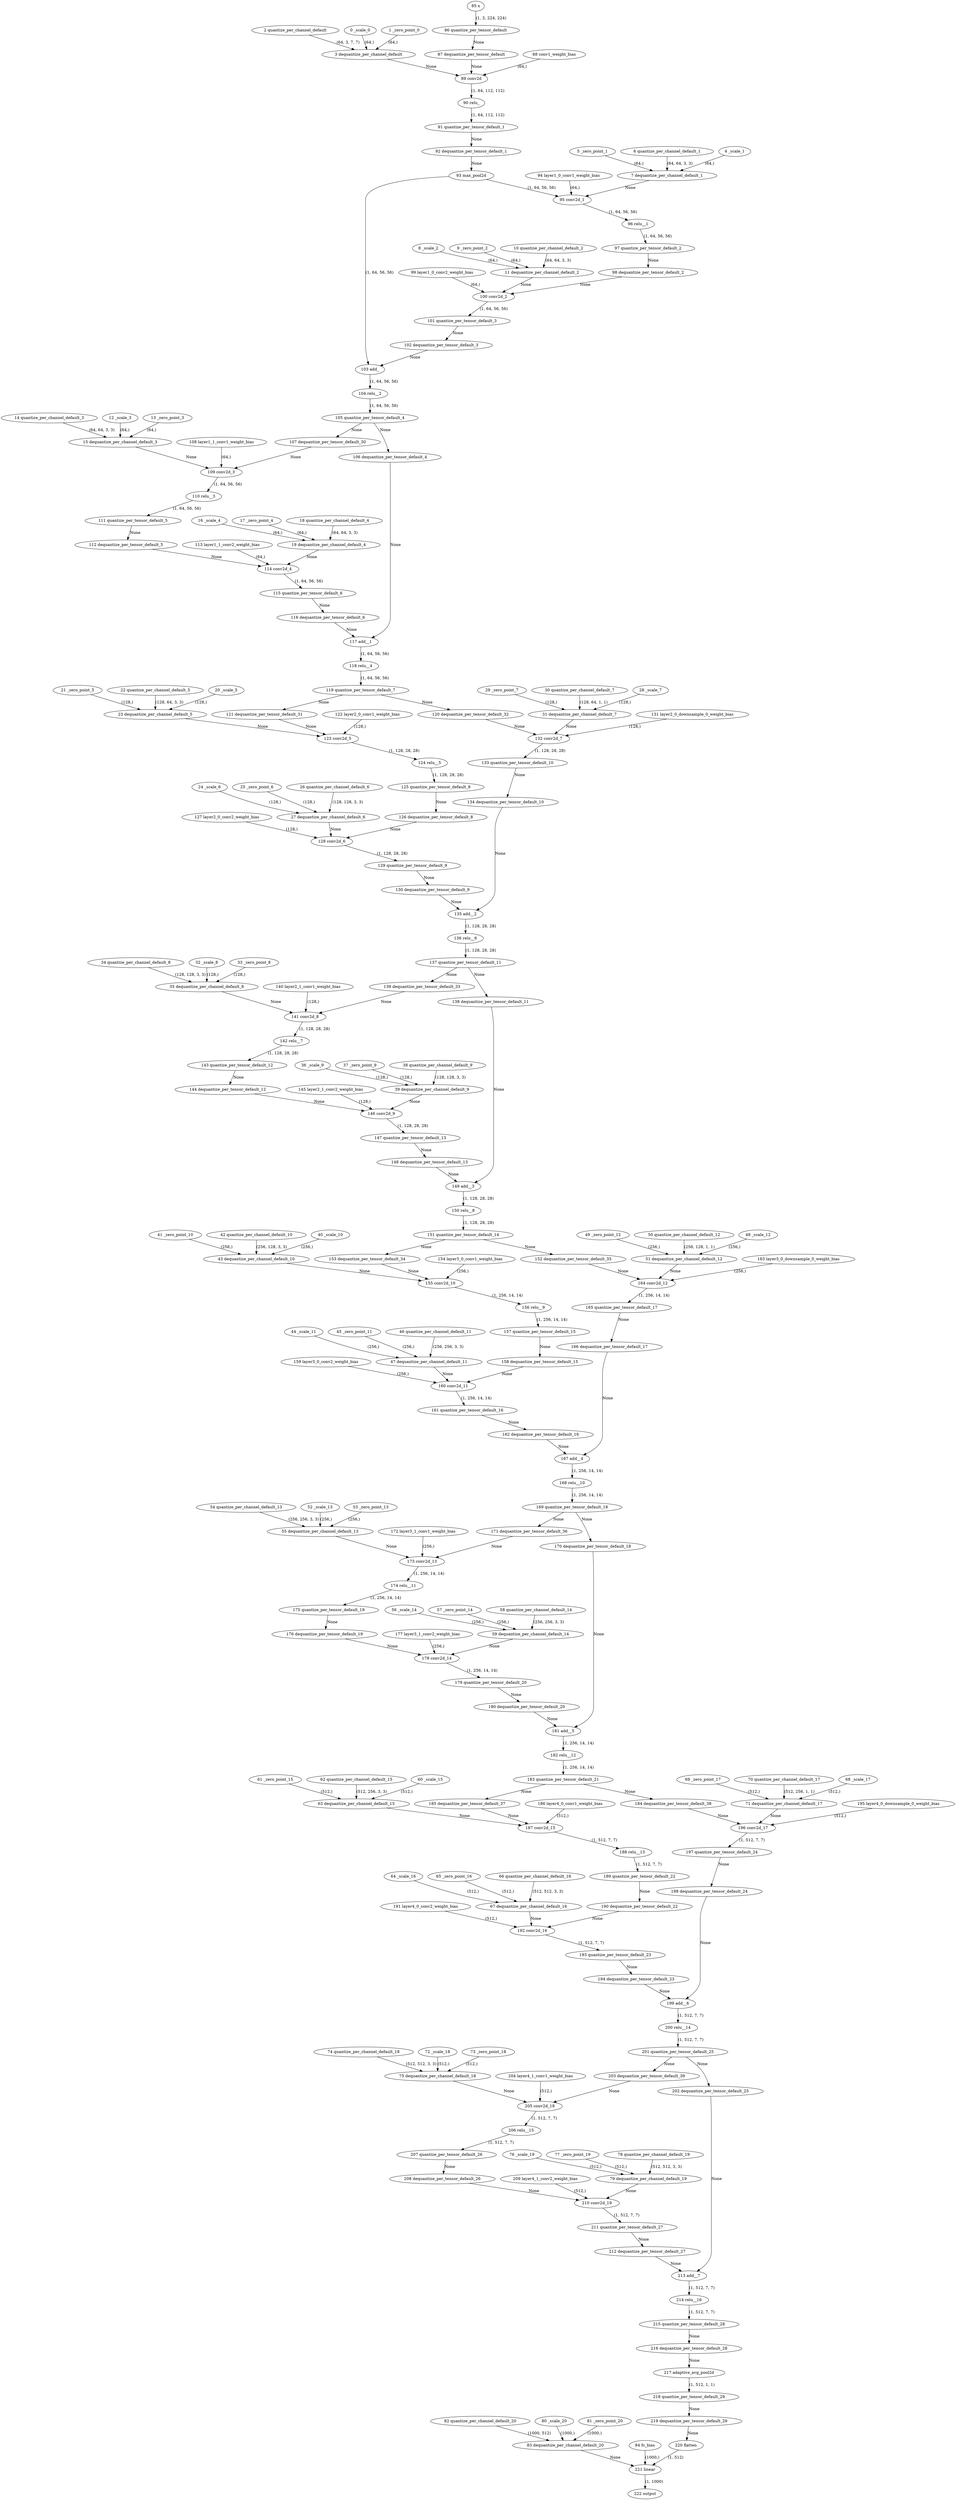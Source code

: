 strict digraph {
"0 _scale_0" [id=0, type="get_attr"];
"1 _zero_point_0" [id=1, type="get_attr"];
"2 quantize_per_channel_default" [id=2, type="get_attr"];
"3 dequantize_per_channel_default" [id=3, type="dequantize_per_channel"];
"4 _scale_1" [id=4, type="get_attr"];
"5 _zero_point_1" [id=5, type="get_attr"];
"6 quantize_per_channel_default_1" [id=6, type="get_attr"];
"7 dequantize_per_channel_default_1" [id=7, type="dequantize_per_channel"];
"8 _scale_2" [id=8, type="get_attr"];
"9 _zero_point_2" [id=9, type="get_attr"];
"10 quantize_per_channel_default_2" [id=10, type="get_attr"];
"11 dequantize_per_channel_default_2" [id=11, type="dequantize_per_channel"];
"12 _scale_3" [id=12, type="get_attr"];
"13 _zero_point_3" [id=13, type="get_attr"];
"14 quantize_per_channel_default_3" [id=14, type="get_attr"];
"15 dequantize_per_channel_default_3" [id=15, type="dequantize_per_channel"];
"16 _scale_4" [id=16, type="get_attr"];
"17 _zero_point_4" [id=17, type="get_attr"];
"18 quantize_per_channel_default_4" [id=18, type="get_attr"];
"19 dequantize_per_channel_default_4" [id=19, type="dequantize_per_channel"];
"20 _scale_5" [id=20, type="get_attr"];
"21 _zero_point_5" [id=21, type="get_attr"];
"22 quantize_per_channel_default_5" [id=22, type="get_attr"];
"23 dequantize_per_channel_default_5" [id=23, type="dequantize_per_channel"];
"24 _scale_6" [id=24, type="get_attr"];
"25 _zero_point_6" [id=25, type="get_attr"];
"26 quantize_per_channel_default_6" [id=26, type="get_attr"];
"27 dequantize_per_channel_default_6" [id=27, type="dequantize_per_channel"];
"28 _scale_7" [id=28, type="get_attr"];
"29 _zero_point_7" [id=29, type="get_attr"];
"30 quantize_per_channel_default_7" [id=30, type="get_attr"];
"31 dequantize_per_channel_default_7" [id=31, type="dequantize_per_channel"];
"32 _scale_8" [id=32, type="get_attr"];
"33 _zero_point_8" [id=33, type="get_attr"];
"34 quantize_per_channel_default_8" [id=34, type="get_attr"];
"35 dequantize_per_channel_default_8" [id=35, type="dequantize_per_channel"];
"36 _scale_9" [id=36, type="get_attr"];
"37 _zero_point_9" [id=37, type="get_attr"];
"38 quantize_per_channel_default_9" [id=38, type="get_attr"];
"39 dequantize_per_channel_default_9" [id=39, type="dequantize_per_channel"];
"40 _scale_10" [id=40, type="get_attr"];
"41 _zero_point_10" [id=41, type="get_attr"];
"42 quantize_per_channel_default_10" [id=42, type="get_attr"];
"43 dequantize_per_channel_default_10" [id=43, type="dequantize_per_channel"];
"44 _scale_11" [id=44, type="get_attr"];
"45 _zero_point_11" [id=45, type="get_attr"];
"46 quantize_per_channel_default_11" [id=46, type="get_attr"];
"47 dequantize_per_channel_default_11" [id=47, type="dequantize_per_channel"];
"48 _scale_12" [id=48, type="get_attr"];
"49 _zero_point_12" [id=49, type="get_attr"];
"50 quantize_per_channel_default_12" [id=50, type="get_attr"];
"51 dequantize_per_channel_default_12" [id=51, type="dequantize_per_channel"];
"52 _scale_13" [id=52, type="get_attr"];
"53 _zero_point_13" [id=53, type="get_attr"];
"54 quantize_per_channel_default_13" [id=54, type="get_attr"];
"55 dequantize_per_channel_default_13" [id=55, type="dequantize_per_channel"];
"56 _scale_14" [id=56, type="get_attr"];
"57 _zero_point_14" [id=57, type="get_attr"];
"58 quantize_per_channel_default_14" [id=58, type="get_attr"];
"59 dequantize_per_channel_default_14" [id=59, type="dequantize_per_channel"];
"60 _scale_15" [id=60, type="get_attr"];
"61 _zero_point_15" [id=61, type="get_attr"];
"62 quantize_per_channel_default_15" [id=62, type="get_attr"];
"63 dequantize_per_channel_default_15" [id=63, type="dequantize_per_channel"];
"64 _scale_16" [id=64, type="get_attr"];
"65 _zero_point_16" [id=65, type="get_attr"];
"66 quantize_per_channel_default_16" [id=66, type="get_attr"];
"67 dequantize_per_channel_default_16" [id=67, type="dequantize_per_channel"];
"68 _scale_17" [id=68, type="get_attr"];
"69 _zero_point_17" [id=69, type="get_attr"];
"70 quantize_per_channel_default_17" [id=70, type="get_attr"];
"71 dequantize_per_channel_default_17" [id=71, type="dequantize_per_channel"];
"72 _scale_18" [id=72, type="get_attr"];
"73 _zero_point_18" [id=73, type="get_attr"];
"74 quantize_per_channel_default_18" [id=74, type="get_attr"];
"75 dequantize_per_channel_default_18" [id=75, type="dequantize_per_channel"];
"76 _scale_19" [id=76, type="get_attr"];
"77 _zero_point_19" [id=77, type="get_attr"];
"78 quantize_per_channel_default_19" [id=78, type="get_attr"];
"79 dequantize_per_channel_default_19" [id=79, type="dequantize_per_channel"];
"80 _scale_20" [id=80, type="get_attr"];
"81 _zero_point_20" [id=81, type="get_attr"];
"82 quantize_per_channel_default_20" [id=82, type="get_attr"];
"83 dequantize_per_channel_default_20" [id=83, type="dequantize_per_channel"];
"84 fc_bias" [id=84, type="get_attr"];
"85 x" [id=85, type=input];
"86 quantize_per_tensor_default" [id=86, type="quantize_per_tensor"];
"87 dequantize_per_tensor_default" [id=87, type="dequantize_per_tensor"];
"88 conv1_weight_bias" [id=88, type="get_attr"];
"89 conv2d" [id=89, type=conv2d];
"90 relu_" [id=90, type="relu_"];
"91 quantize_per_tensor_default_1" [id=91, type="quantize_per_tensor"];
"92 dequantize_per_tensor_default_1" [id=92, type="dequantize_per_tensor"];
"93 max_pool2d" [id=93, type="max_pool2d"];
"94 layer1_0_conv1_weight_bias" [id=94, type="get_attr"];
"95 conv2d_1" [id=95, type=conv2d];
"96 relu__1" [id=96, type="relu_"];
"97 quantize_per_tensor_default_2" [id=97, type="quantize_per_tensor"];
"98 dequantize_per_tensor_default_2" [id=98, type="dequantize_per_tensor"];
"99 layer1_0_conv2_weight_bias" [id=99, type="get_attr"];
"100 conv2d_2" [id=100, type=conv2d];
"101 quantize_per_tensor_default_3" [id=101, type="quantize_per_tensor"];
"102 dequantize_per_tensor_default_3" [id=102, type="dequantize_per_tensor"];
"103 add_" [id=103, type="add_"];
"104 relu__2" [id=104, type="relu_"];
"105 quantize_per_tensor_default_4" [id=105, type="quantize_per_tensor"];
"106 dequantize_per_tensor_default_4" [id=106, type="dequantize_per_tensor"];
"107 dequantize_per_tensor_default_30" [id=107, type="dequantize_per_tensor"];
"108 layer1_1_conv1_weight_bias" [id=108, type="get_attr"];
"109 conv2d_3" [id=109, type=conv2d];
"110 relu__3" [id=110, type="relu_"];
"111 quantize_per_tensor_default_5" [id=111, type="quantize_per_tensor"];
"112 dequantize_per_tensor_default_5" [id=112, type="dequantize_per_tensor"];
"113 layer1_1_conv2_weight_bias" [id=113, type="get_attr"];
"114 conv2d_4" [id=114, type=conv2d];
"115 quantize_per_tensor_default_6" [id=115, type="quantize_per_tensor"];
"116 dequantize_per_tensor_default_6" [id=116, type="dequantize_per_tensor"];
"117 add__1" [id=117, type="add_"];
"118 relu__4" [id=118, type="relu_"];
"119 quantize_per_tensor_default_7" [id=119, type="quantize_per_tensor"];
"120 dequantize_per_tensor_default_32" [id=120, type="dequantize_per_tensor"];
"121 dequantize_per_tensor_default_31" [id=121, type="dequantize_per_tensor"];
"122 layer2_0_conv1_weight_bias" [id=122, type="get_attr"];
"123 conv2d_5" [id=123, type=conv2d];
"124 relu__5" [id=124, type="relu_"];
"125 quantize_per_tensor_default_8" [id=125, type="quantize_per_tensor"];
"126 dequantize_per_tensor_default_8" [id=126, type="dequantize_per_tensor"];
"127 layer2_0_conv2_weight_bias" [id=127, type="get_attr"];
"128 conv2d_6" [id=128, type=conv2d];
"129 quantize_per_tensor_default_9" [id=129, type="quantize_per_tensor"];
"130 dequantize_per_tensor_default_9" [id=130, type="dequantize_per_tensor"];
"131 layer2_0_downsample_0_weight_bias" [id=131, type="get_attr"];
"132 conv2d_7" [id=132, type=conv2d];
"133 quantize_per_tensor_default_10" [id=133, type="quantize_per_tensor"];
"134 dequantize_per_tensor_default_10" [id=134, type="dequantize_per_tensor"];
"135 add__2" [id=135, type="add_"];
"136 relu__6" [id=136, type="relu_"];
"137 quantize_per_tensor_default_11" [id=137, type="quantize_per_tensor"];
"138 dequantize_per_tensor_default_11" [id=138, type="dequantize_per_tensor"];
"139 dequantize_per_tensor_default_33" [id=139, type="dequantize_per_tensor"];
"140 layer2_1_conv1_weight_bias" [id=140, type="get_attr"];
"141 conv2d_8" [id=141, type=conv2d];
"142 relu__7" [id=142, type="relu_"];
"143 quantize_per_tensor_default_12" [id=143, type="quantize_per_tensor"];
"144 dequantize_per_tensor_default_12" [id=144, type="dequantize_per_tensor"];
"145 layer2_1_conv2_weight_bias" [id=145, type="get_attr"];
"146 conv2d_9" [id=146, type=conv2d];
"147 quantize_per_tensor_default_13" [id=147, type="quantize_per_tensor"];
"148 dequantize_per_tensor_default_13" [id=148, type="dequantize_per_tensor"];
"149 add__3" [id=149, type="add_"];
"150 relu__8" [id=150, type="relu_"];
"151 quantize_per_tensor_default_14" [id=151, type="quantize_per_tensor"];
"152 dequantize_per_tensor_default_35" [id=152, type="dequantize_per_tensor"];
"153 dequantize_per_tensor_default_34" [id=153, type="dequantize_per_tensor"];
"154 layer3_0_conv1_weight_bias" [id=154, type="get_attr"];
"155 conv2d_10" [id=155, type=conv2d];
"156 relu__9" [id=156, type="relu_"];
"157 quantize_per_tensor_default_15" [id=157, type="quantize_per_tensor"];
"158 dequantize_per_tensor_default_15" [id=158, type="dequantize_per_tensor"];
"159 layer3_0_conv2_weight_bias" [id=159, type="get_attr"];
"160 conv2d_11" [id=160, type=conv2d];
"161 quantize_per_tensor_default_16" [id=161, type="quantize_per_tensor"];
"162 dequantize_per_tensor_default_16" [id=162, type="dequantize_per_tensor"];
"163 layer3_0_downsample_0_weight_bias" [id=163, type="get_attr"];
"164 conv2d_12" [id=164, type=conv2d];
"165 quantize_per_tensor_default_17" [id=165, type="quantize_per_tensor"];
"166 dequantize_per_tensor_default_17" [id=166, type="dequantize_per_tensor"];
"167 add__4" [id=167, type="add_"];
"168 relu__10" [id=168, type="relu_"];
"169 quantize_per_tensor_default_18" [id=169, type="quantize_per_tensor"];
"170 dequantize_per_tensor_default_18" [id=170, type="dequantize_per_tensor"];
"171 dequantize_per_tensor_default_36" [id=171, type="dequantize_per_tensor"];
"172 layer3_1_conv1_weight_bias" [id=172, type="get_attr"];
"173 conv2d_13" [id=173, type=conv2d];
"174 relu__11" [id=174, type="relu_"];
"175 quantize_per_tensor_default_19" [id=175, type="quantize_per_tensor"];
"176 dequantize_per_tensor_default_19" [id=176, type="dequantize_per_tensor"];
"177 layer3_1_conv2_weight_bias" [id=177, type="get_attr"];
"178 conv2d_14" [id=178, type=conv2d];
"179 quantize_per_tensor_default_20" [id=179, type="quantize_per_tensor"];
"180 dequantize_per_tensor_default_20" [id=180, type="dequantize_per_tensor"];
"181 add__5" [id=181, type="add_"];
"182 relu__12" [id=182, type="relu_"];
"183 quantize_per_tensor_default_21" [id=183, type="quantize_per_tensor"];
"184 dequantize_per_tensor_default_38" [id=184, type="dequantize_per_tensor"];
"185 dequantize_per_tensor_default_37" [id=185, type="dequantize_per_tensor"];
"186 layer4_0_conv1_weight_bias" [id=186, type="get_attr"];
"187 conv2d_15" [id=187, type=conv2d];
"188 relu__13" [id=188, type="relu_"];
"189 quantize_per_tensor_default_22" [id=189, type="quantize_per_tensor"];
"190 dequantize_per_tensor_default_22" [id=190, type="dequantize_per_tensor"];
"191 layer4_0_conv2_weight_bias" [id=191, type="get_attr"];
"192 conv2d_16" [id=192, type=conv2d];
"193 quantize_per_tensor_default_23" [id=193, type="quantize_per_tensor"];
"194 dequantize_per_tensor_default_23" [id=194, type="dequantize_per_tensor"];
"195 layer4_0_downsample_0_weight_bias" [id=195, type="get_attr"];
"196 conv2d_17" [id=196, type=conv2d];
"197 quantize_per_tensor_default_24" [id=197, type="quantize_per_tensor"];
"198 dequantize_per_tensor_default_24" [id=198, type="dequantize_per_tensor"];
"199 add__6" [id=199, type="add_"];
"200 relu__14" [id=200, type="relu_"];
"201 quantize_per_tensor_default_25" [id=201, type="quantize_per_tensor"];
"202 dequantize_per_tensor_default_25" [id=202, type="dequantize_per_tensor"];
"203 dequantize_per_tensor_default_39" [id=203, type="dequantize_per_tensor"];
"204 layer4_1_conv1_weight_bias" [id=204, type="get_attr"];
"205 conv2d_18" [id=205, type=conv2d];
"206 relu__15" [id=206, type="relu_"];
"207 quantize_per_tensor_default_26" [id=207, type="quantize_per_tensor"];
"208 dequantize_per_tensor_default_26" [id=208, type="dequantize_per_tensor"];
"209 layer4_1_conv2_weight_bias" [id=209, type="get_attr"];
"210 conv2d_19" [id=210, type=conv2d];
"211 quantize_per_tensor_default_27" [id=211, type="quantize_per_tensor"];
"212 dequantize_per_tensor_default_27" [id=212, type="dequantize_per_tensor"];
"213 add__7" [id=213, type="add_"];
"214 relu__16" [id=214, type="relu_"];
"215 quantize_per_tensor_default_28" [id=215, type="quantize_per_tensor"];
"216 dequantize_per_tensor_default_28" [id=216, type="dequantize_per_tensor"];
"217 adaptive_avg_pool2d" [id=217, type="adaptive_avg_pool2d"];
"218 quantize_per_tensor_default_29" [id=218, type="quantize_per_tensor"];
"219 dequantize_per_tensor_default_29" [id=219, type="dequantize_per_tensor"];
"220 flatten" [id=220, type=flatten];
"221 linear" [id=221, type=linear];
"222 output" [id=222, type=output];
"0 _scale_0" -> "3 dequantize_per_channel_default" [style=solid, label="(64,)"];
"1 _zero_point_0" -> "3 dequantize_per_channel_default" [style=solid, label="(64,)"];
"2 quantize_per_channel_default" -> "3 dequantize_per_channel_default" [style=solid, label="(64, 3, 7, 7)"];
"3 dequantize_per_channel_default" -> "89 conv2d" [style=solid, label=None];
"4 _scale_1" -> "7 dequantize_per_channel_default_1" [style=solid, label="(64,)"];
"5 _zero_point_1" -> "7 dequantize_per_channel_default_1" [style=solid, label="(64,)"];
"6 quantize_per_channel_default_1" -> "7 dequantize_per_channel_default_1" [style=solid, label="(64, 64, 3, 3)"];
"7 dequantize_per_channel_default_1" -> "95 conv2d_1" [style=solid, label=None];
"8 _scale_2" -> "11 dequantize_per_channel_default_2" [style=solid, label="(64,)"];
"9 _zero_point_2" -> "11 dequantize_per_channel_default_2" [style=solid, label="(64,)"];
"10 quantize_per_channel_default_2" -> "11 dequantize_per_channel_default_2" [style=solid, label="(64, 64, 3, 3)"];
"11 dequantize_per_channel_default_2" -> "100 conv2d_2" [style=solid, label=None];
"12 _scale_3" -> "15 dequantize_per_channel_default_3" [style=solid, label="(64,)"];
"13 _zero_point_3" -> "15 dequantize_per_channel_default_3" [style=solid, label="(64,)"];
"14 quantize_per_channel_default_3" -> "15 dequantize_per_channel_default_3" [style=solid, label="(64, 64, 3, 3)"];
"15 dequantize_per_channel_default_3" -> "109 conv2d_3" [style=solid, label=None];
"16 _scale_4" -> "19 dequantize_per_channel_default_4" [style=solid, label="(64,)"];
"17 _zero_point_4" -> "19 dequantize_per_channel_default_4" [style=solid, label="(64,)"];
"18 quantize_per_channel_default_4" -> "19 dequantize_per_channel_default_4" [style=solid, label="(64, 64, 3, 3)"];
"19 dequantize_per_channel_default_4" -> "114 conv2d_4" [style=solid, label=None];
"20 _scale_5" -> "23 dequantize_per_channel_default_5" [style=solid, label="(128,)"];
"21 _zero_point_5" -> "23 dequantize_per_channel_default_5" [style=solid, label="(128,)"];
"22 quantize_per_channel_default_5" -> "23 dequantize_per_channel_default_5" [style=solid, label="(128, 64, 3, 3)"];
"23 dequantize_per_channel_default_5" -> "123 conv2d_5" [style=solid, label=None];
"24 _scale_6" -> "27 dequantize_per_channel_default_6" [style=solid, label="(128,)"];
"25 _zero_point_6" -> "27 dequantize_per_channel_default_6" [style=solid, label="(128,)"];
"26 quantize_per_channel_default_6" -> "27 dequantize_per_channel_default_6" [style=solid, label="(128, 128, 3, 3)"];
"27 dequantize_per_channel_default_6" -> "128 conv2d_6" [style=solid, label=None];
"28 _scale_7" -> "31 dequantize_per_channel_default_7" [style=solid, label="(128,)"];
"29 _zero_point_7" -> "31 dequantize_per_channel_default_7" [style=solid, label="(128,)"];
"30 quantize_per_channel_default_7" -> "31 dequantize_per_channel_default_7" [style=solid, label="(128, 64, 1, 1)"];
"31 dequantize_per_channel_default_7" -> "132 conv2d_7" [style=solid, label=None];
"32 _scale_8" -> "35 dequantize_per_channel_default_8" [style=solid, label="(128,)"];
"33 _zero_point_8" -> "35 dequantize_per_channel_default_8" [style=solid, label="(128,)"];
"34 quantize_per_channel_default_8" -> "35 dequantize_per_channel_default_8" [style=solid, label="(128, 128, 3, 3)"];
"35 dequantize_per_channel_default_8" -> "141 conv2d_8" [style=solid, label=None];
"36 _scale_9" -> "39 dequantize_per_channel_default_9" [style=solid, label="(128,)"];
"37 _zero_point_9" -> "39 dequantize_per_channel_default_9" [style=solid, label="(128,)"];
"38 quantize_per_channel_default_9" -> "39 dequantize_per_channel_default_9" [style=solid, label="(128, 128, 3, 3)"];
"39 dequantize_per_channel_default_9" -> "146 conv2d_9" [style=solid, label=None];
"40 _scale_10" -> "43 dequantize_per_channel_default_10" [style=solid, label="(256,)"];
"41 _zero_point_10" -> "43 dequantize_per_channel_default_10" [style=solid, label="(256,)"];
"42 quantize_per_channel_default_10" -> "43 dequantize_per_channel_default_10" [style=solid, label="(256, 128, 3, 3)"];
"43 dequantize_per_channel_default_10" -> "155 conv2d_10" [style=solid, label=None];
"44 _scale_11" -> "47 dequantize_per_channel_default_11" [style=solid, label="(256,)"];
"45 _zero_point_11" -> "47 dequantize_per_channel_default_11" [style=solid, label="(256,)"];
"46 quantize_per_channel_default_11" -> "47 dequantize_per_channel_default_11" [style=solid, label="(256, 256, 3, 3)"];
"47 dequantize_per_channel_default_11" -> "160 conv2d_11" [style=solid, label=None];
"48 _scale_12" -> "51 dequantize_per_channel_default_12" [style=solid, label="(256,)"];
"49 _zero_point_12" -> "51 dequantize_per_channel_default_12" [style=solid, label="(256,)"];
"50 quantize_per_channel_default_12" -> "51 dequantize_per_channel_default_12" [style=solid, label="(256, 128, 1, 1)"];
"51 dequantize_per_channel_default_12" -> "164 conv2d_12" [style=solid, label=None];
"52 _scale_13" -> "55 dequantize_per_channel_default_13" [style=solid, label="(256,)"];
"53 _zero_point_13" -> "55 dequantize_per_channel_default_13" [style=solid, label="(256,)"];
"54 quantize_per_channel_default_13" -> "55 dequantize_per_channel_default_13" [style=solid, label="(256, 256, 3, 3)"];
"55 dequantize_per_channel_default_13" -> "173 conv2d_13" [style=solid, label=None];
"56 _scale_14" -> "59 dequantize_per_channel_default_14" [style=solid, label="(256,)"];
"57 _zero_point_14" -> "59 dequantize_per_channel_default_14" [style=solid, label="(256,)"];
"58 quantize_per_channel_default_14" -> "59 dequantize_per_channel_default_14" [style=solid, label="(256, 256, 3, 3)"];
"59 dequantize_per_channel_default_14" -> "178 conv2d_14" [style=solid, label=None];
"60 _scale_15" -> "63 dequantize_per_channel_default_15" [style=solid, label="(512,)"];
"61 _zero_point_15" -> "63 dequantize_per_channel_default_15" [style=solid, label="(512,)"];
"62 quantize_per_channel_default_15" -> "63 dequantize_per_channel_default_15" [style=solid, label="(512, 256, 3, 3)"];
"63 dequantize_per_channel_default_15" -> "187 conv2d_15" [style=solid, label=None];
"64 _scale_16" -> "67 dequantize_per_channel_default_16" [style=solid, label="(512,)"];
"65 _zero_point_16" -> "67 dequantize_per_channel_default_16" [style=solid, label="(512,)"];
"66 quantize_per_channel_default_16" -> "67 dequantize_per_channel_default_16" [style=solid, label="(512, 512, 3, 3)"];
"67 dequantize_per_channel_default_16" -> "192 conv2d_16" [style=solid, label=None];
"68 _scale_17" -> "71 dequantize_per_channel_default_17" [style=solid, label="(512,)"];
"69 _zero_point_17" -> "71 dequantize_per_channel_default_17" [style=solid, label="(512,)"];
"70 quantize_per_channel_default_17" -> "71 dequantize_per_channel_default_17" [style=solid, label="(512, 256, 1, 1)"];
"71 dequantize_per_channel_default_17" -> "196 conv2d_17" [style=solid, label=None];
"72 _scale_18" -> "75 dequantize_per_channel_default_18" [style=solid, label="(512,)"];
"73 _zero_point_18" -> "75 dequantize_per_channel_default_18" [style=solid, label="(512,)"];
"74 quantize_per_channel_default_18" -> "75 dequantize_per_channel_default_18" [style=solid, label="(512, 512, 3, 3)"];
"75 dequantize_per_channel_default_18" -> "205 conv2d_18" [style=solid, label=None];
"76 _scale_19" -> "79 dequantize_per_channel_default_19" [style=solid, label="(512,)"];
"77 _zero_point_19" -> "79 dequantize_per_channel_default_19" [style=solid, label="(512,)"];
"78 quantize_per_channel_default_19" -> "79 dequantize_per_channel_default_19" [style=solid, label="(512, 512, 3, 3)"];
"79 dequantize_per_channel_default_19" -> "210 conv2d_19" [style=solid, label=None];
"80 _scale_20" -> "83 dequantize_per_channel_default_20" [style=solid, label="(1000,)"];
"81 _zero_point_20" -> "83 dequantize_per_channel_default_20" [style=solid, label="(1000,)"];
"82 quantize_per_channel_default_20" -> "83 dequantize_per_channel_default_20" [style=solid, label="(1000, 512)"];
"83 dequantize_per_channel_default_20" -> "221 linear" [style=solid, label=None];
"84 fc_bias" -> "221 linear" [style=solid, label="(1000,)"];
"85 x" -> "86 quantize_per_tensor_default" [style=solid, label="(1, 3, 224, 224)"];
"86 quantize_per_tensor_default" -> "87 dequantize_per_tensor_default" [style=solid, label=None];
"87 dequantize_per_tensor_default" -> "89 conv2d" [style=solid, label=None];
"88 conv1_weight_bias" -> "89 conv2d" [style=solid, label="(64,)"];
"89 conv2d" -> "90 relu_" [style=solid, label="(1, 64, 112, 112)"];
"90 relu_" -> "91 quantize_per_tensor_default_1" [style=solid, label="(1, 64, 112, 112)"];
"91 quantize_per_tensor_default_1" -> "92 dequantize_per_tensor_default_1" [style=solid, label=None];
"92 dequantize_per_tensor_default_1" -> "93 max_pool2d" [style=solid, label=None];
"93 max_pool2d" -> "95 conv2d_1" [style=solid, label="(1, 64, 56, 56)"];
"93 max_pool2d" -> "103 add_" [style=solid, label="(1, 64, 56, 56)"];
"94 layer1_0_conv1_weight_bias" -> "95 conv2d_1" [style=solid, label="(64,)"];
"95 conv2d_1" -> "96 relu__1" [style=solid, label="(1, 64, 56, 56)"];
"96 relu__1" -> "97 quantize_per_tensor_default_2" [style=solid, label="(1, 64, 56, 56)"];
"97 quantize_per_tensor_default_2" -> "98 dequantize_per_tensor_default_2" [style=solid, label=None];
"98 dequantize_per_tensor_default_2" -> "100 conv2d_2" [style=solid, label=None];
"99 layer1_0_conv2_weight_bias" -> "100 conv2d_2" [style=solid, label="(64,)"];
"100 conv2d_2" -> "101 quantize_per_tensor_default_3" [style=solid, label="(1, 64, 56, 56)"];
"101 quantize_per_tensor_default_3" -> "102 dequantize_per_tensor_default_3" [style=solid, label=None];
"102 dequantize_per_tensor_default_3" -> "103 add_" [style=solid, label=None];
"103 add_" -> "104 relu__2" [style=solid, label="(1, 64, 56, 56)"];
"104 relu__2" -> "105 quantize_per_tensor_default_4" [style=solid, label="(1, 64, 56, 56)"];
"105 quantize_per_tensor_default_4" -> "106 dequantize_per_tensor_default_4" [style=solid, label=None];
"105 quantize_per_tensor_default_4" -> "107 dequantize_per_tensor_default_30" [style=solid, label=None];
"106 dequantize_per_tensor_default_4" -> "117 add__1" [style=solid, label=None];
"107 dequantize_per_tensor_default_30" -> "109 conv2d_3" [style=solid, label=None];
"108 layer1_1_conv1_weight_bias" -> "109 conv2d_3" [style=solid, label="(64,)"];
"109 conv2d_3" -> "110 relu__3" [style=solid, label="(1, 64, 56, 56)"];
"110 relu__3" -> "111 quantize_per_tensor_default_5" [style=solid, label="(1, 64, 56, 56)"];
"111 quantize_per_tensor_default_5" -> "112 dequantize_per_tensor_default_5" [style=solid, label=None];
"112 dequantize_per_tensor_default_5" -> "114 conv2d_4" [style=solid, label=None];
"113 layer1_1_conv2_weight_bias" -> "114 conv2d_4" [style=solid, label="(64,)"];
"114 conv2d_4" -> "115 quantize_per_tensor_default_6" [style=solid, label="(1, 64, 56, 56)"];
"115 quantize_per_tensor_default_6" -> "116 dequantize_per_tensor_default_6" [style=solid, label=None];
"116 dequantize_per_tensor_default_6" -> "117 add__1" [style=solid, label=None];
"117 add__1" -> "118 relu__4" [style=solid, label="(1, 64, 56, 56)"];
"118 relu__4" -> "119 quantize_per_tensor_default_7" [style=solid, label="(1, 64, 56, 56)"];
"119 quantize_per_tensor_default_7" -> "120 dequantize_per_tensor_default_32" [style=solid, label=None];
"119 quantize_per_tensor_default_7" -> "121 dequantize_per_tensor_default_31" [style=solid, label=None];
"120 dequantize_per_tensor_default_32" -> "132 conv2d_7" [style=solid, label=None];
"121 dequantize_per_tensor_default_31" -> "123 conv2d_5" [style=solid, label=None];
"122 layer2_0_conv1_weight_bias" -> "123 conv2d_5" [style=solid, label="(128,)"];
"123 conv2d_5" -> "124 relu__5" [style=solid, label="(1, 128, 28, 28)"];
"124 relu__5" -> "125 quantize_per_tensor_default_8" [style=solid, label="(1, 128, 28, 28)"];
"125 quantize_per_tensor_default_8" -> "126 dequantize_per_tensor_default_8" [style=solid, label=None];
"126 dequantize_per_tensor_default_8" -> "128 conv2d_6" [style=solid, label=None];
"127 layer2_0_conv2_weight_bias" -> "128 conv2d_6" [style=solid, label="(128,)"];
"128 conv2d_6" -> "129 quantize_per_tensor_default_9" [style=solid, label="(1, 128, 28, 28)"];
"129 quantize_per_tensor_default_9" -> "130 dequantize_per_tensor_default_9" [style=solid, label=None];
"130 dequantize_per_tensor_default_9" -> "135 add__2" [style=solid, label=None];
"131 layer2_0_downsample_0_weight_bias" -> "132 conv2d_7" [style=solid, label="(128,)"];
"132 conv2d_7" -> "133 quantize_per_tensor_default_10" [style=solid, label="(1, 128, 28, 28)"];
"133 quantize_per_tensor_default_10" -> "134 dequantize_per_tensor_default_10" [style=solid, label=None];
"134 dequantize_per_tensor_default_10" -> "135 add__2" [style=solid, label=None];
"135 add__2" -> "136 relu__6" [style=solid, label="(1, 128, 28, 28)"];
"136 relu__6" -> "137 quantize_per_tensor_default_11" [style=solid, label="(1, 128, 28, 28)"];
"137 quantize_per_tensor_default_11" -> "138 dequantize_per_tensor_default_11" [style=solid, label=None];
"137 quantize_per_tensor_default_11" -> "139 dequantize_per_tensor_default_33" [style=solid, label=None];
"138 dequantize_per_tensor_default_11" -> "149 add__3" [style=solid, label=None];
"139 dequantize_per_tensor_default_33" -> "141 conv2d_8" [style=solid, label=None];
"140 layer2_1_conv1_weight_bias" -> "141 conv2d_8" [style=solid, label="(128,)"];
"141 conv2d_8" -> "142 relu__7" [style=solid, label="(1, 128, 28, 28)"];
"142 relu__7" -> "143 quantize_per_tensor_default_12" [style=solid, label="(1, 128, 28, 28)"];
"143 quantize_per_tensor_default_12" -> "144 dequantize_per_tensor_default_12" [style=solid, label=None];
"144 dequantize_per_tensor_default_12" -> "146 conv2d_9" [style=solid, label=None];
"145 layer2_1_conv2_weight_bias" -> "146 conv2d_9" [style=solid, label="(128,)"];
"146 conv2d_9" -> "147 quantize_per_tensor_default_13" [style=solid, label="(1, 128, 28, 28)"];
"147 quantize_per_tensor_default_13" -> "148 dequantize_per_tensor_default_13" [style=solid, label=None];
"148 dequantize_per_tensor_default_13" -> "149 add__3" [style=solid, label=None];
"149 add__3" -> "150 relu__8" [style=solid, label="(1, 128, 28, 28)"];
"150 relu__8" -> "151 quantize_per_tensor_default_14" [style=solid, label="(1, 128, 28, 28)"];
"151 quantize_per_tensor_default_14" -> "152 dequantize_per_tensor_default_35" [style=solid, label=None];
"151 quantize_per_tensor_default_14" -> "153 dequantize_per_tensor_default_34" [style=solid, label=None];
"152 dequantize_per_tensor_default_35" -> "164 conv2d_12" [style=solid, label=None];
"153 dequantize_per_tensor_default_34" -> "155 conv2d_10" [style=solid, label=None];
"154 layer3_0_conv1_weight_bias" -> "155 conv2d_10" [style=solid, label="(256,)"];
"155 conv2d_10" -> "156 relu__9" [style=solid, label="(1, 256, 14, 14)"];
"156 relu__9" -> "157 quantize_per_tensor_default_15" [style=solid, label="(1, 256, 14, 14)"];
"157 quantize_per_tensor_default_15" -> "158 dequantize_per_tensor_default_15" [style=solid, label=None];
"158 dequantize_per_tensor_default_15" -> "160 conv2d_11" [style=solid, label=None];
"159 layer3_0_conv2_weight_bias" -> "160 conv2d_11" [style=solid, label="(256,)"];
"160 conv2d_11" -> "161 quantize_per_tensor_default_16" [style=solid, label="(1, 256, 14, 14)"];
"161 quantize_per_tensor_default_16" -> "162 dequantize_per_tensor_default_16" [style=solid, label=None];
"162 dequantize_per_tensor_default_16" -> "167 add__4" [style=solid, label=None];
"163 layer3_0_downsample_0_weight_bias" -> "164 conv2d_12" [style=solid, label="(256,)"];
"164 conv2d_12" -> "165 quantize_per_tensor_default_17" [style=solid, label="(1, 256, 14, 14)"];
"165 quantize_per_tensor_default_17" -> "166 dequantize_per_tensor_default_17" [style=solid, label=None];
"166 dequantize_per_tensor_default_17" -> "167 add__4" [style=solid, label=None];
"167 add__4" -> "168 relu__10" [style=solid, label="(1, 256, 14, 14)"];
"168 relu__10" -> "169 quantize_per_tensor_default_18" [style=solid, label="(1, 256, 14, 14)"];
"169 quantize_per_tensor_default_18" -> "170 dequantize_per_tensor_default_18" [style=solid, label=None];
"169 quantize_per_tensor_default_18" -> "171 dequantize_per_tensor_default_36" [style=solid, label=None];
"170 dequantize_per_tensor_default_18" -> "181 add__5" [style=solid, label=None];
"171 dequantize_per_tensor_default_36" -> "173 conv2d_13" [style=solid, label=None];
"172 layer3_1_conv1_weight_bias" -> "173 conv2d_13" [style=solid, label="(256,)"];
"173 conv2d_13" -> "174 relu__11" [style=solid, label="(1, 256, 14, 14)"];
"174 relu__11" -> "175 quantize_per_tensor_default_19" [style=solid, label="(1, 256, 14, 14)"];
"175 quantize_per_tensor_default_19" -> "176 dequantize_per_tensor_default_19" [style=solid, label=None];
"176 dequantize_per_tensor_default_19" -> "178 conv2d_14" [style=solid, label=None];
"177 layer3_1_conv2_weight_bias" -> "178 conv2d_14" [style=solid, label="(256,)"];
"178 conv2d_14" -> "179 quantize_per_tensor_default_20" [style=solid, label="(1, 256, 14, 14)"];
"179 quantize_per_tensor_default_20" -> "180 dequantize_per_tensor_default_20" [style=solid, label=None];
"180 dequantize_per_tensor_default_20" -> "181 add__5" [style=solid, label=None];
"181 add__5" -> "182 relu__12" [style=solid, label="(1, 256, 14, 14)"];
"182 relu__12" -> "183 quantize_per_tensor_default_21" [style=solid, label="(1, 256, 14, 14)"];
"183 quantize_per_tensor_default_21" -> "184 dequantize_per_tensor_default_38" [style=solid, label=None];
"183 quantize_per_tensor_default_21" -> "185 dequantize_per_tensor_default_37" [style=solid, label=None];
"184 dequantize_per_tensor_default_38" -> "196 conv2d_17" [style=solid, label=None];
"185 dequantize_per_tensor_default_37" -> "187 conv2d_15" [style=solid, label=None];
"186 layer4_0_conv1_weight_bias" -> "187 conv2d_15" [style=solid, label="(512,)"];
"187 conv2d_15" -> "188 relu__13" [style=solid, label="(1, 512, 7, 7)"];
"188 relu__13" -> "189 quantize_per_tensor_default_22" [style=solid, label="(1, 512, 7, 7)"];
"189 quantize_per_tensor_default_22" -> "190 dequantize_per_tensor_default_22" [style=solid, label=None];
"190 dequantize_per_tensor_default_22" -> "192 conv2d_16" [style=solid, label=None];
"191 layer4_0_conv2_weight_bias" -> "192 conv2d_16" [style=solid, label="(512,)"];
"192 conv2d_16" -> "193 quantize_per_tensor_default_23" [style=solid, label="(1, 512, 7, 7)"];
"193 quantize_per_tensor_default_23" -> "194 dequantize_per_tensor_default_23" [style=solid, label=None];
"194 dequantize_per_tensor_default_23" -> "199 add__6" [style=solid, label=None];
"195 layer4_0_downsample_0_weight_bias" -> "196 conv2d_17" [style=solid, label="(512,)"];
"196 conv2d_17" -> "197 quantize_per_tensor_default_24" [style=solid, label="(1, 512, 7, 7)"];
"197 quantize_per_tensor_default_24" -> "198 dequantize_per_tensor_default_24" [style=solid, label=None];
"198 dequantize_per_tensor_default_24" -> "199 add__6" [style=solid, label=None];
"199 add__6" -> "200 relu__14" [style=solid, label="(1, 512, 7, 7)"];
"200 relu__14" -> "201 quantize_per_tensor_default_25" [style=solid, label="(1, 512, 7, 7)"];
"201 quantize_per_tensor_default_25" -> "202 dequantize_per_tensor_default_25" [style=solid, label=None];
"201 quantize_per_tensor_default_25" -> "203 dequantize_per_tensor_default_39" [style=solid, label=None];
"202 dequantize_per_tensor_default_25" -> "213 add__7" [style=solid, label=None];
"203 dequantize_per_tensor_default_39" -> "205 conv2d_18" [style=solid, label=None];
"204 layer4_1_conv1_weight_bias" -> "205 conv2d_18" [style=solid, label="(512,)"];
"205 conv2d_18" -> "206 relu__15" [style=solid, label="(1, 512, 7, 7)"];
"206 relu__15" -> "207 quantize_per_tensor_default_26" [style=solid, label="(1, 512, 7, 7)"];
"207 quantize_per_tensor_default_26" -> "208 dequantize_per_tensor_default_26" [style=solid, label=None];
"208 dequantize_per_tensor_default_26" -> "210 conv2d_19" [style=solid, label=None];
"209 layer4_1_conv2_weight_bias" -> "210 conv2d_19" [style=solid, label="(512,)"];
"210 conv2d_19" -> "211 quantize_per_tensor_default_27" [style=solid, label="(1, 512, 7, 7)"];
"211 quantize_per_tensor_default_27" -> "212 dequantize_per_tensor_default_27" [style=solid, label=None];
"212 dequantize_per_tensor_default_27" -> "213 add__7" [style=solid, label=None];
"213 add__7" -> "214 relu__16" [style=solid, label="(1, 512, 7, 7)"];
"214 relu__16" -> "215 quantize_per_tensor_default_28" [style=solid, label="(1, 512, 7, 7)"];
"215 quantize_per_tensor_default_28" -> "216 dequantize_per_tensor_default_28" [style=solid, label=None];
"216 dequantize_per_tensor_default_28" -> "217 adaptive_avg_pool2d" [style=solid, label=None];
"217 adaptive_avg_pool2d" -> "218 quantize_per_tensor_default_29" [style=solid, label="(1, 512, 1, 1)"];
"218 quantize_per_tensor_default_29" -> "219 dequantize_per_tensor_default_29" [style=solid, label=None];
"219 dequantize_per_tensor_default_29" -> "220 flatten" [style=solid, label=None];
"220 flatten" -> "221 linear" [style=solid, label="(1, 512)"];
"221 linear" -> "222 output" [style=solid, label="(1, 1000)"];
}
